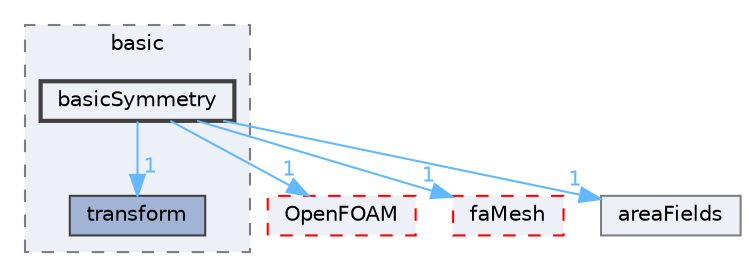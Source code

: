 digraph "src/finiteArea/fields/faPatchFields/basic/basicSymmetry"
{
 // LATEX_PDF_SIZE
  bgcolor="transparent";
  edge [fontname=Helvetica,fontsize=10,labelfontname=Helvetica,labelfontsize=10];
  node [fontname=Helvetica,fontsize=10,shape=box,height=0.2,width=0.4];
  compound=true
  subgraph clusterdir_a3ace091d9f29f1a163e7ddba3bdb43a {
    graph [ bgcolor="#edf0f7", pencolor="grey50", label="basic", fontname=Helvetica,fontsize=10 style="filled,dashed", URL="dir_a3ace091d9f29f1a163e7ddba3bdb43a.html",tooltip=""]
  dir_f413978bd5a8fadf982e151b25b35d8e [label="transform", fillcolor="#a2b4d6", color="grey25", style="filled", URL="dir_f413978bd5a8fadf982e151b25b35d8e.html",tooltip=""];
  dir_314bf0017044f5bc5258b9907e1236fe [label="basicSymmetry", fillcolor="#edf0f7", color="grey25", style="filled,bold", URL="dir_314bf0017044f5bc5258b9907e1236fe.html",tooltip=""];
  }
  dir_c5473ff19b20e6ec4dfe5c310b3778a8 [label="OpenFOAM", fillcolor="#edf0f7", color="red", style="filled,dashed", URL="dir_c5473ff19b20e6ec4dfe5c310b3778a8.html",tooltip=""];
  dir_f14612db68a06d13a87d37d60dc895d5 [label="faMesh", fillcolor="#edf0f7", color="red", style="filled,dashed", URL="dir_f14612db68a06d13a87d37d60dc895d5.html",tooltip=""];
  dir_daaae48b02afa3c7d2f12c306bc03aaf [label="areaFields", fillcolor="#edf0f7", color="grey50", style="filled", URL="dir_daaae48b02afa3c7d2f12c306bc03aaf.html",tooltip=""];
  dir_314bf0017044f5bc5258b9907e1236fe->dir_c5473ff19b20e6ec4dfe5c310b3778a8 [headlabel="1", labeldistance=1.5 headhref="dir_000247_002695.html" href="dir_000247_002695.html" color="steelblue1" fontcolor="steelblue1"];
  dir_314bf0017044f5bc5258b9907e1236fe->dir_daaae48b02afa3c7d2f12c306bc03aaf [headlabel="1", labeldistance=1.5 headhref="dir_000247_000120.html" href="dir_000247_000120.html" color="steelblue1" fontcolor="steelblue1"];
  dir_314bf0017044f5bc5258b9907e1236fe->dir_f14612db68a06d13a87d37d60dc895d5 [headlabel="1", labeldistance=1.5 headhref="dir_000247_001295.html" href="dir_000247_001295.html" color="steelblue1" fontcolor="steelblue1"];
  dir_314bf0017044f5bc5258b9907e1236fe->dir_f413978bd5a8fadf982e151b25b35d8e [headlabel="1", labeldistance=1.5 headhref="dir_000247_004097.html" href="dir_000247_004097.html" color="steelblue1" fontcolor="steelblue1"];
}

